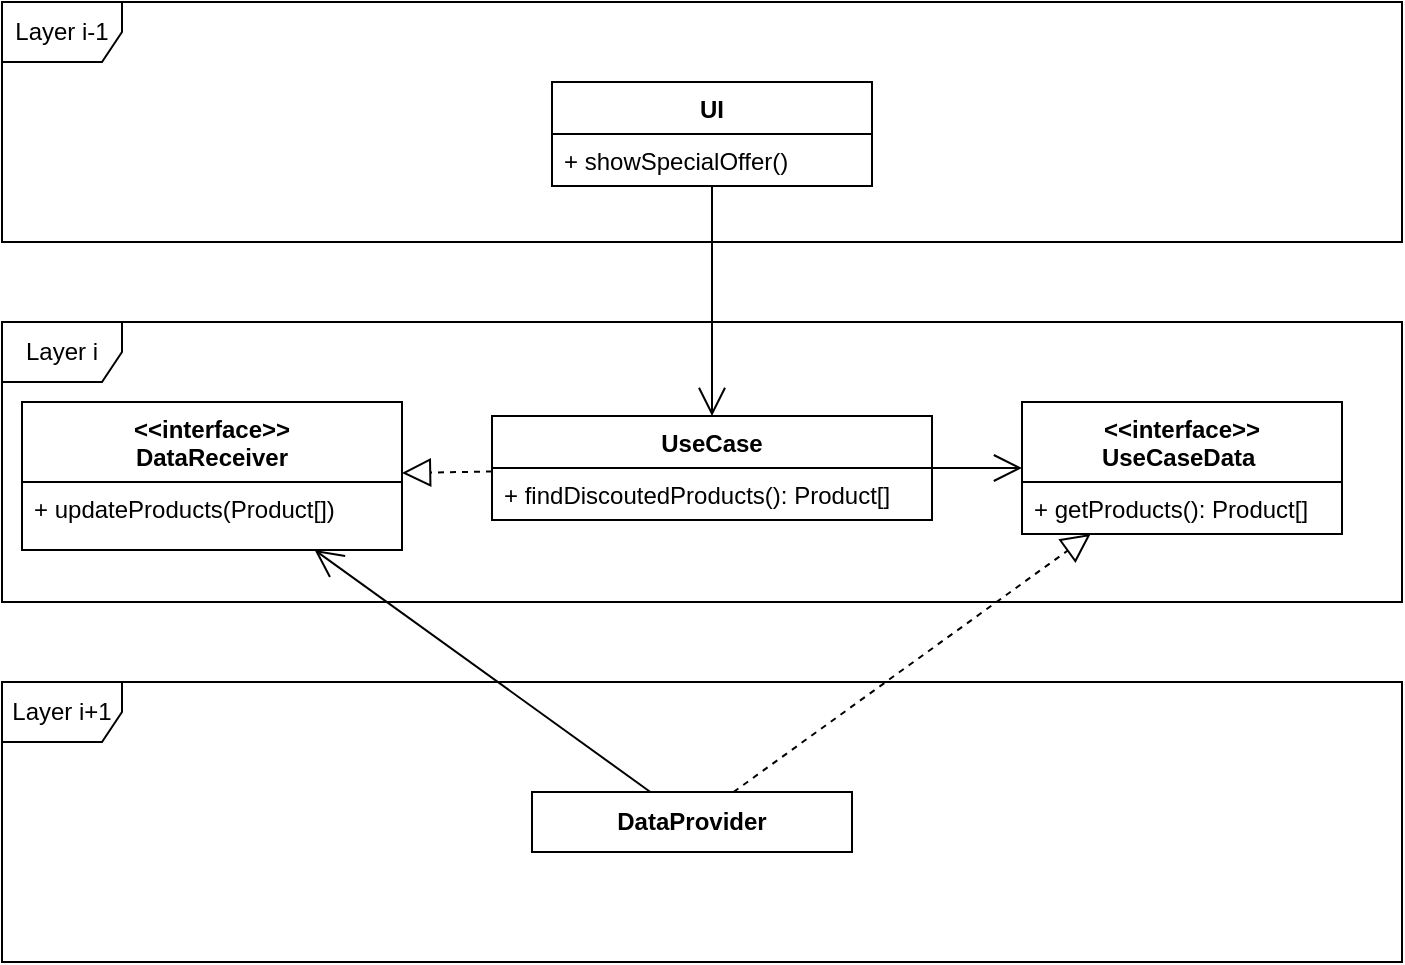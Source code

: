 <mxfile>
    <diagram id="E-vCXEQFG3rk9qtt2bs3" name="Page-1">
        <mxGraphModel dx="1334" dy="1139" grid="1" gridSize="10" guides="1" tooltips="1" connect="1" arrows="1" fold="1" page="1" pageScale="1" pageWidth="850" pageHeight="1100" math="0" shadow="0">
            <root>
                <mxCell id="0"/>
                <mxCell id="1" parent="0"/>
                <mxCell id="2" value="Layer i-1" style="shape=umlFrame;whiteSpace=wrap;html=1;pointerEvents=0;" parent="1" vertex="1">
                    <mxGeometry x="40" y="40" width="700" height="120" as="geometry"/>
                </mxCell>
                <mxCell id="4" value="Layer i" style="shape=umlFrame;whiteSpace=wrap;html=1;pointerEvents=0;" parent="1" vertex="1">
                    <mxGeometry x="40" y="200" width="700" height="140" as="geometry"/>
                </mxCell>
                <mxCell id="5" value="Layer i+1" style="shape=umlFrame;whiteSpace=wrap;html=1;pointerEvents=0;" parent="1" vertex="1">
                    <mxGeometry x="40" y="380" width="700" height="140" as="geometry"/>
                </mxCell>
                <mxCell id="6" value="UI" style="swimlane;fontStyle=1;align=center;verticalAlign=top;childLayout=stackLayout;horizontal=1;startSize=26;horizontalStack=0;resizeParent=1;resizeParentMax=0;resizeLast=0;collapsible=1;marginBottom=0;whiteSpace=wrap;html=1;" parent="1" vertex="1">
                    <mxGeometry x="315" y="80" width="160" height="52" as="geometry"/>
                </mxCell>
                <mxCell id="9" value="+ showSpecialOffer()" style="text;strokeColor=none;fillColor=none;align=left;verticalAlign=top;spacingLeft=4;spacingRight=4;overflow=hidden;rotatable=0;points=[[0,0.5],[1,0.5]];portConstraint=eastwest;whiteSpace=wrap;html=1;" parent="6" vertex="1">
                    <mxGeometry y="26" width="160" height="26" as="geometry"/>
                </mxCell>
                <mxCell id="10" value="UseCase" style="swimlane;fontStyle=1;align=center;verticalAlign=top;childLayout=stackLayout;horizontal=1;startSize=26;horizontalStack=0;resizeParent=1;resizeParentMax=0;resizeLast=0;collapsible=1;marginBottom=0;whiteSpace=wrap;html=1;" parent="1" vertex="1">
                    <mxGeometry x="285" y="247" width="220" height="52" as="geometry"/>
                </mxCell>
                <mxCell id="13" value="+ findDiscoutedProducts(): Product[]" style="text;strokeColor=none;fillColor=none;align=left;verticalAlign=top;spacingLeft=4;spacingRight=4;overflow=hidden;rotatable=0;points=[[0,0.5],[1,0.5]];portConstraint=eastwest;whiteSpace=wrap;html=1;" parent="10" vertex="1">
                    <mxGeometry y="26" width="220" height="26" as="geometry"/>
                </mxCell>
                <mxCell id="26" value="" style="endArrow=open;endFill=1;endSize=12;html=1;" parent="1" source="10" target="28" edge="1">
                    <mxGeometry width="160" relative="1" as="geometry">
                        <mxPoint x="220" y="280" as="sourcePoint"/>
                        <mxPoint x="380" y="280" as="targetPoint"/>
                    </mxGeometry>
                </mxCell>
                <mxCell id="27" value="" style="endArrow=open;endFill=1;endSize=12;html=1;" parent="1" source="6" target="10" edge="1">
                    <mxGeometry width="160" relative="1" as="geometry">
                        <mxPoint x="220" y="280" as="sourcePoint"/>
                        <mxPoint x="380" y="280" as="targetPoint"/>
                    </mxGeometry>
                </mxCell>
                <mxCell id="28" value="&amp;lt;&amp;lt;interface&amp;gt;&amp;gt;&lt;div&gt;UseCaseData&lt;span style=&quot;color: rgb(63, 63, 63); background-color: transparent;&quot;&gt;&amp;nbsp;&lt;/span&gt;&lt;/div&gt;" style="swimlane;fontStyle=1;align=center;verticalAlign=top;childLayout=stackLayout;horizontal=1;startSize=40;horizontalStack=0;resizeParent=1;resizeParentMax=0;resizeLast=0;collapsible=1;marginBottom=0;whiteSpace=wrap;html=1;" parent="1" vertex="1">
                    <mxGeometry x="550" y="240" width="160" height="66" as="geometry"/>
                </mxCell>
                <mxCell id="31" value="+ getProducts(): Product[]" style="text;strokeColor=none;fillColor=none;align=left;verticalAlign=top;spacingLeft=4;spacingRight=4;overflow=hidden;rotatable=0;points=[[0,0.5],[1,0.5]];portConstraint=eastwest;whiteSpace=wrap;html=1;" parent="28" vertex="1">
                    <mxGeometry y="40" width="160" height="26" as="geometry"/>
                </mxCell>
                <mxCell id="32" value="" style="endArrow=block;dashed=1;endFill=0;endSize=12;html=1;" parent="1" source="33" target="28" edge="1">
                    <mxGeometry width="160" relative="1" as="geometry">
                        <mxPoint x="420" y="400" as="sourcePoint"/>
                        <mxPoint x="500" y="380" as="targetPoint"/>
                    </mxGeometry>
                </mxCell>
                <mxCell id="33" value="&lt;span style=&quot;color: rgb(0, 0, 0); font-weight: 700;&quot;&gt;DataProvider&lt;/span&gt;" style="html=1;whiteSpace=wrap;" parent="1" vertex="1">
                    <mxGeometry x="305" y="435" width="160" height="30" as="geometry"/>
                </mxCell>
                <mxCell id="36" value="&lt;div&gt;&amp;lt;&amp;lt;interface&amp;gt;&amp;gt;&lt;/div&gt;DataReceiver" style="swimlane;fontStyle=1;align=center;verticalAlign=top;childLayout=stackLayout;horizontal=1;startSize=40;horizontalStack=0;resizeParent=1;resizeParentMax=0;resizeLast=0;collapsible=1;marginBottom=0;whiteSpace=wrap;html=1;" vertex="1" parent="1">
                    <mxGeometry x="50" y="240" width="190" height="74" as="geometry"/>
                </mxCell>
                <mxCell id="39" value="+ updateProducts(Product[])" style="text;strokeColor=none;fillColor=none;align=left;verticalAlign=top;spacingLeft=4;spacingRight=4;overflow=hidden;rotatable=0;points=[[0,0.5],[1,0.5]];portConstraint=eastwest;whiteSpace=wrap;html=1;" vertex="1" parent="36">
                    <mxGeometry y="40" width="190" height="34" as="geometry"/>
                </mxCell>
                <mxCell id="40" value="" style="endArrow=open;endFill=1;endSize=12;html=1;" edge="1" parent="1" source="33" target="36">
                    <mxGeometry width="160" relative="1" as="geometry">
                        <mxPoint x="340" y="580" as="sourcePoint"/>
                        <mxPoint x="500" y="580" as="targetPoint"/>
                    </mxGeometry>
                </mxCell>
                <mxCell id="41" value="" style="endArrow=block;dashed=1;endFill=0;endSize=12;html=1;" edge="1" parent="1" source="10" target="36">
                    <mxGeometry width="160" relative="1" as="geometry">
                        <mxPoint x="340" y="580" as="sourcePoint"/>
                        <mxPoint x="500" y="580" as="targetPoint"/>
                    </mxGeometry>
                </mxCell>
            </root>
        </mxGraphModel>
    </diagram>
</mxfile>
